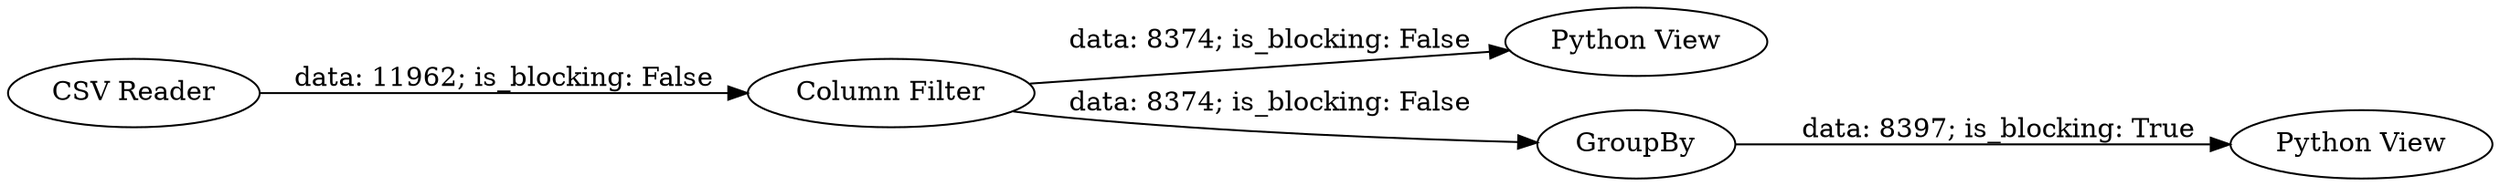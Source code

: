 digraph {
	"5734998726380992270_6" [label="Python View"]
	"5734998726380992270_4" [label="Column Filter"]
	"5734998726380992270_2" [label="Python View"]
	"5734998726380992270_7" [label=GroupBy]
	"5734998726380992270_1" [label="CSV Reader"]
	"5734998726380992270_7" -> "5734998726380992270_2" [label="data: 8397; is_blocking: True"]
	"5734998726380992270_4" -> "5734998726380992270_6" [label="data: 8374; is_blocking: False"]
	"5734998726380992270_4" -> "5734998726380992270_7" [label="data: 8374; is_blocking: False"]
	"5734998726380992270_1" -> "5734998726380992270_4" [label="data: 11962; is_blocking: False"]
	rankdir=LR
}
